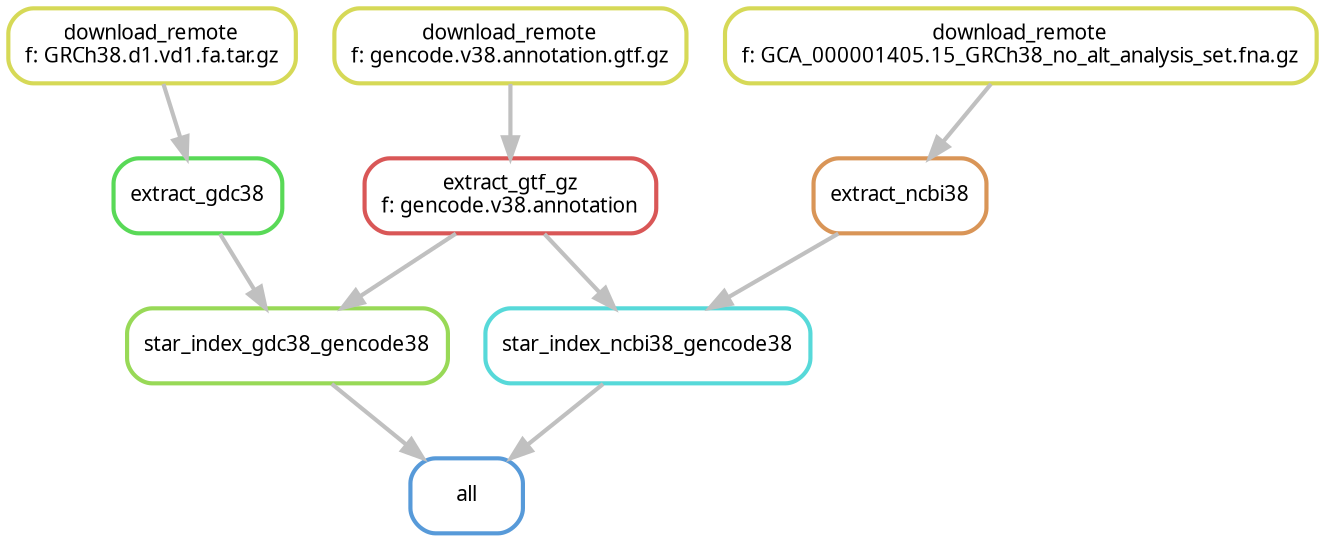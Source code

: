 digraph snakemake_dag {
    graph[bgcolor=white, margin=0];
    node[shape=box, style=rounded, fontname=sans,                 fontsize=10, penwidth=2];
    edge[penwidth=2, color=grey];
	0[label = "all", color = "0.58 0.6 0.85", style="rounded"];
	1[label = "star_index_gdc38_gencode38", color = "0.25 0.6 0.85", style="rounded"];
	2[label = "extract_gdc38", color = "0.33 0.6 0.85", style="rounded"];
	3[label = "download_remote\nf: GRCh38.d1.vd1.fa.tar.gz", color = "0.17 0.6 0.85", style="rounded"];
	4[label = "extract_gtf_gz\nf: gencode.v38.annotation", color = "0.00 0.6 0.85", style="rounded"];
	5[label = "download_remote\nf: gencode.v38.annotation.gtf.gz", color = "0.17 0.6 0.85", style="rounded"];
	6[label = "star_index_ncbi38_gencode38", color = "0.50 0.6 0.85", style="rounded"];
	7[label = "extract_ncbi38", color = "0.08 0.6 0.85", style="rounded"];
	8[label = "download_remote\nf: GCA_000001405.15_GRCh38_no_alt_analysis_set.fna.gz", color = "0.17 0.6 0.85", style="rounded"];
	1 -> 0
	6 -> 0
	2 -> 1
	4 -> 1
	3 -> 2
	5 -> 4
	7 -> 6
	4 -> 6
	8 -> 7
}            
